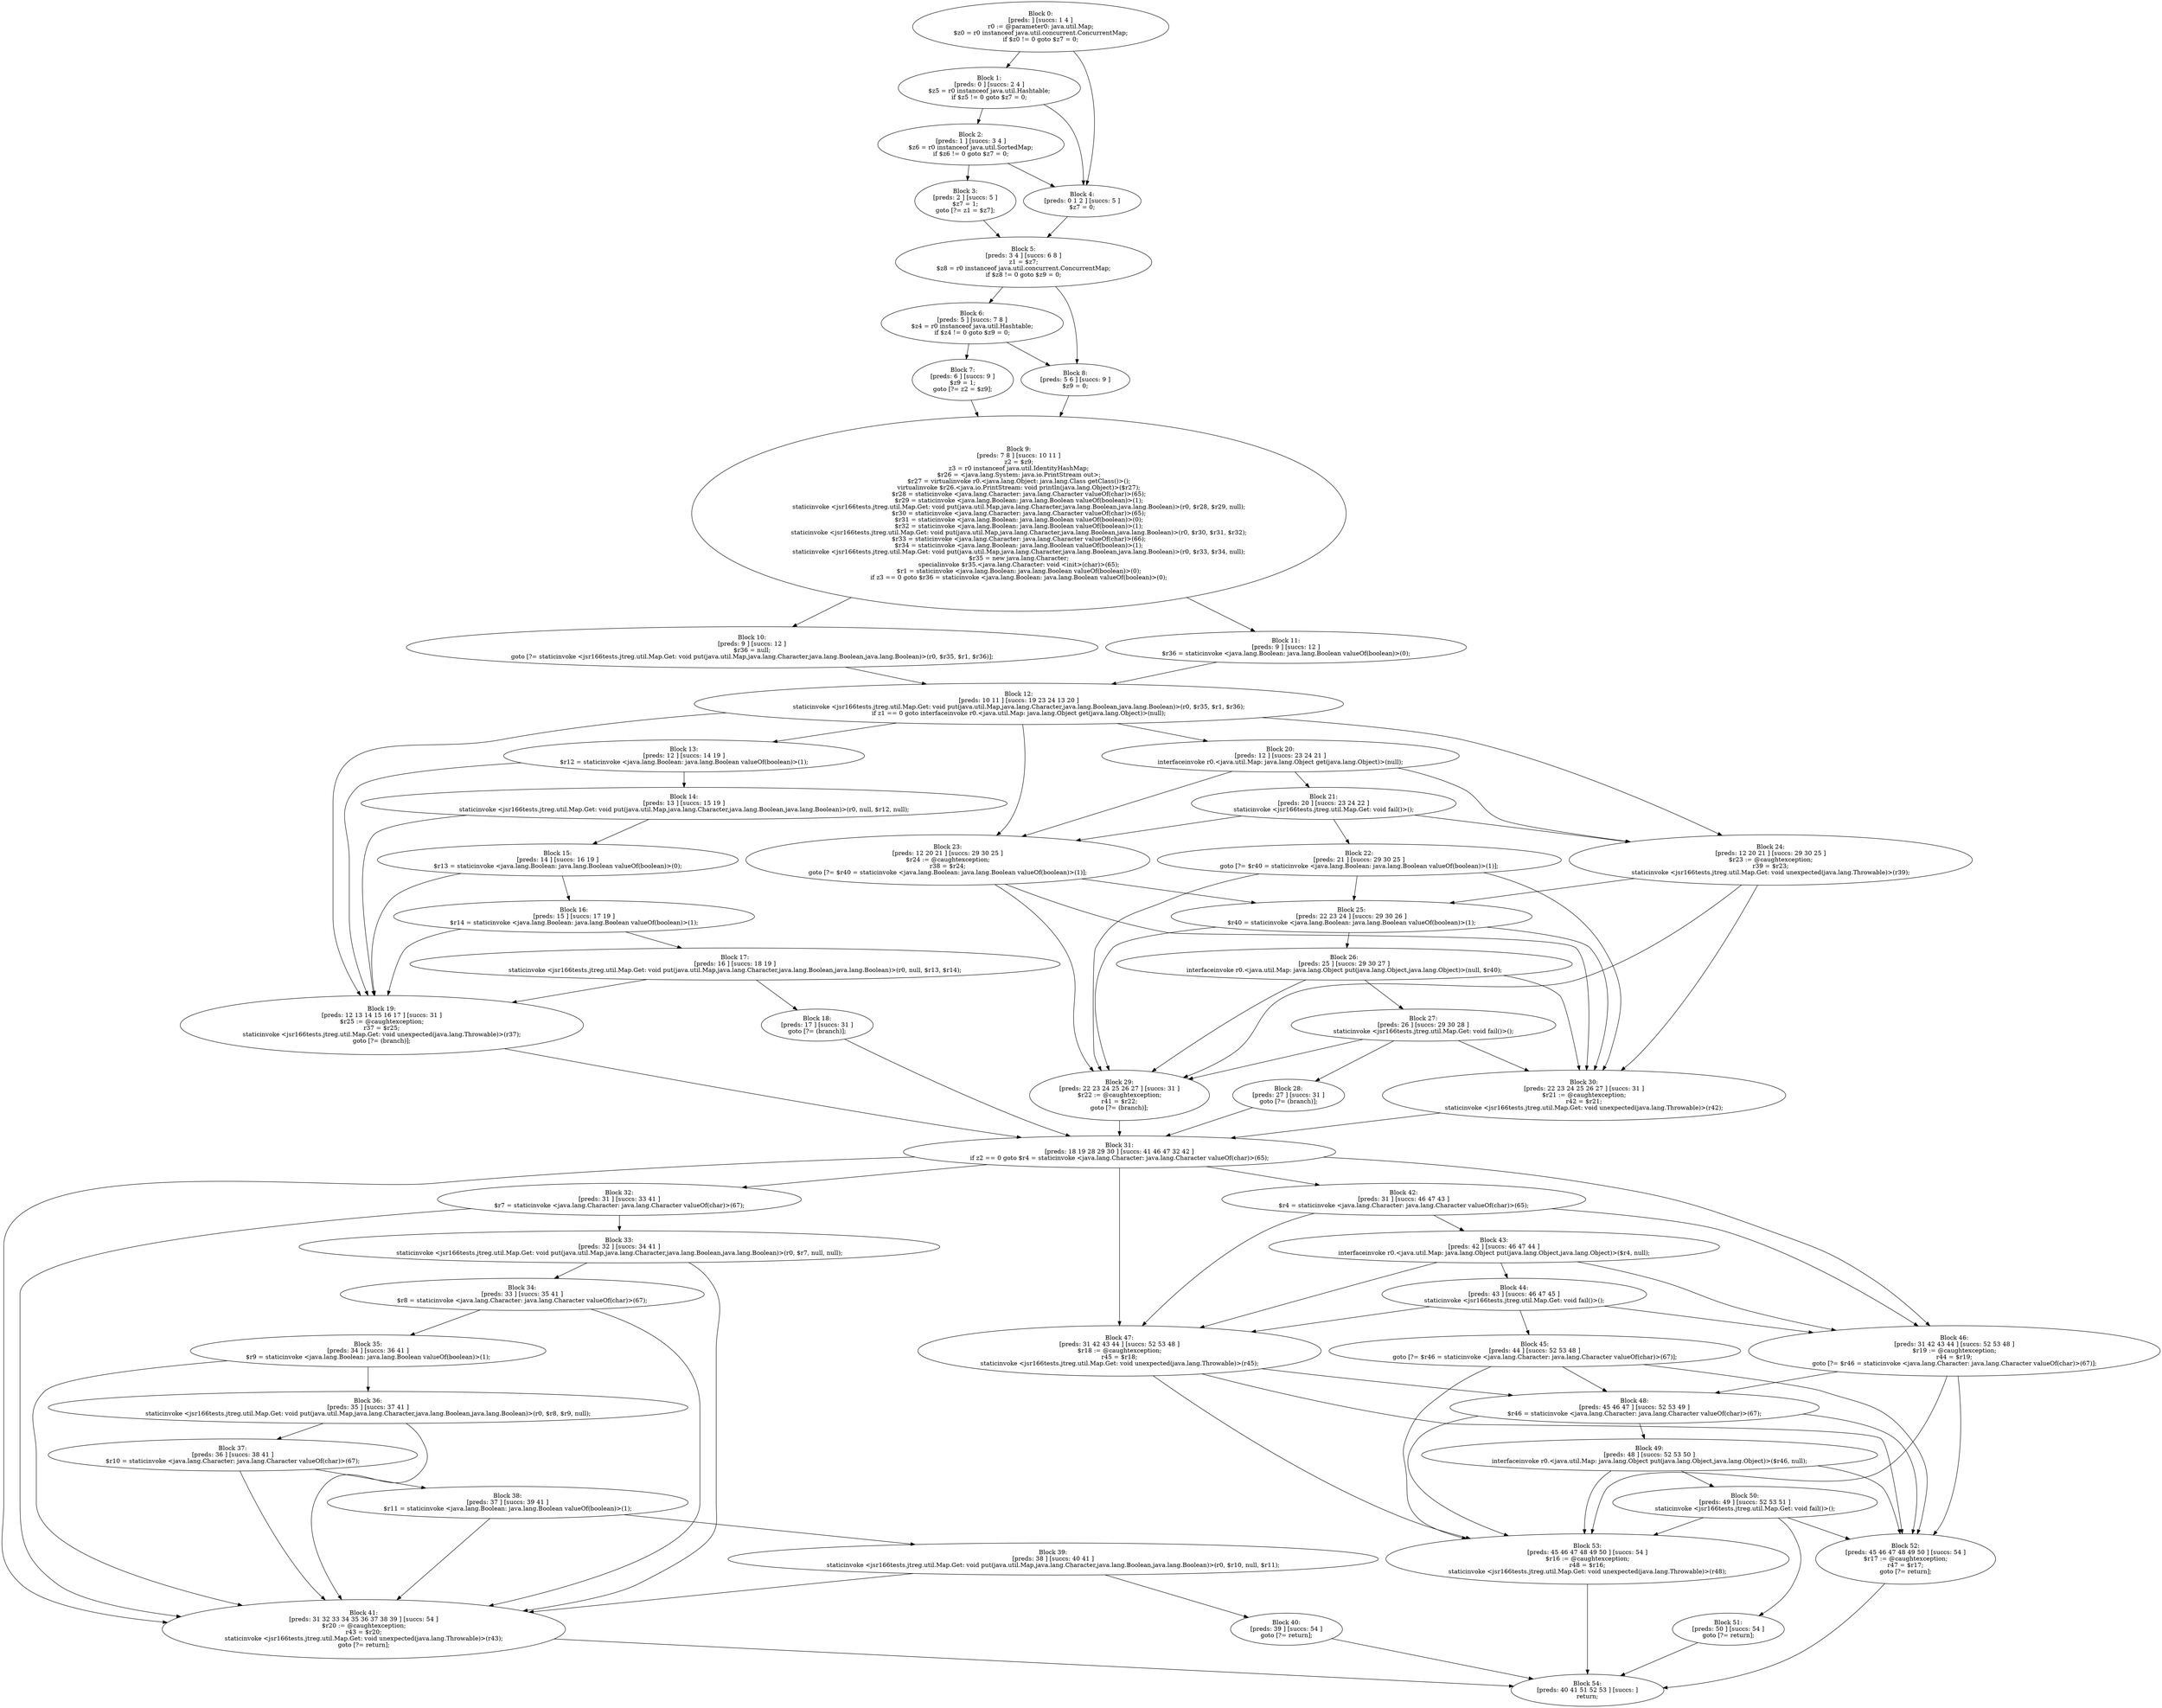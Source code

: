 digraph "unitGraph" {
    "Block 0:
[preds: ] [succs: 1 4 ]
r0 := @parameter0: java.util.Map;
$z0 = r0 instanceof java.util.concurrent.ConcurrentMap;
if $z0 != 0 goto $z7 = 0;
"
    "Block 1:
[preds: 0 ] [succs: 2 4 ]
$z5 = r0 instanceof java.util.Hashtable;
if $z5 != 0 goto $z7 = 0;
"
    "Block 2:
[preds: 1 ] [succs: 3 4 ]
$z6 = r0 instanceof java.util.SortedMap;
if $z6 != 0 goto $z7 = 0;
"
    "Block 3:
[preds: 2 ] [succs: 5 ]
$z7 = 1;
goto [?= z1 = $z7];
"
    "Block 4:
[preds: 0 1 2 ] [succs: 5 ]
$z7 = 0;
"
    "Block 5:
[preds: 3 4 ] [succs: 6 8 ]
z1 = $z7;
$z8 = r0 instanceof java.util.concurrent.ConcurrentMap;
if $z8 != 0 goto $z9 = 0;
"
    "Block 6:
[preds: 5 ] [succs: 7 8 ]
$z4 = r0 instanceof java.util.Hashtable;
if $z4 != 0 goto $z9 = 0;
"
    "Block 7:
[preds: 6 ] [succs: 9 ]
$z9 = 1;
goto [?= z2 = $z9];
"
    "Block 8:
[preds: 5 6 ] [succs: 9 ]
$z9 = 0;
"
    "Block 9:
[preds: 7 8 ] [succs: 10 11 ]
z2 = $z9;
z3 = r0 instanceof java.util.IdentityHashMap;
$r26 = <java.lang.System: java.io.PrintStream out>;
$r27 = virtualinvoke r0.<java.lang.Object: java.lang.Class getClass()>();
virtualinvoke $r26.<java.io.PrintStream: void println(java.lang.Object)>($r27);
$r28 = staticinvoke <java.lang.Character: java.lang.Character valueOf(char)>(65);
$r29 = staticinvoke <java.lang.Boolean: java.lang.Boolean valueOf(boolean)>(1);
staticinvoke <jsr166tests.jtreg.util.Map.Get: void put(java.util.Map,java.lang.Character,java.lang.Boolean,java.lang.Boolean)>(r0, $r28, $r29, null);
$r30 = staticinvoke <java.lang.Character: java.lang.Character valueOf(char)>(65);
$r31 = staticinvoke <java.lang.Boolean: java.lang.Boolean valueOf(boolean)>(0);
$r32 = staticinvoke <java.lang.Boolean: java.lang.Boolean valueOf(boolean)>(1);
staticinvoke <jsr166tests.jtreg.util.Map.Get: void put(java.util.Map,java.lang.Character,java.lang.Boolean,java.lang.Boolean)>(r0, $r30, $r31, $r32);
$r33 = staticinvoke <java.lang.Character: java.lang.Character valueOf(char)>(66);
$r34 = staticinvoke <java.lang.Boolean: java.lang.Boolean valueOf(boolean)>(1);
staticinvoke <jsr166tests.jtreg.util.Map.Get: void put(java.util.Map,java.lang.Character,java.lang.Boolean,java.lang.Boolean)>(r0, $r33, $r34, null);
$r35 = new java.lang.Character;
specialinvoke $r35.<java.lang.Character: void <init>(char)>(65);
$r1 = staticinvoke <java.lang.Boolean: java.lang.Boolean valueOf(boolean)>(0);
if z3 == 0 goto $r36 = staticinvoke <java.lang.Boolean: java.lang.Boolean valueOf(boolean)>(0);
"
    "Block 10:
[preds: 9 ] [succs: 12 ]
$r36 = null;
goto [?= staticinvoke <jsr166tests.jtreg.util.Map.Get: void put(java.util.Map,java.lang.Character,java.lang.Boolean,java.lang.Boolean)>(r0, $r35, $r1, $r36)];
"
    "Block 11:
[preds: 9 ] [succs: 12 ]
$r36 = staticinvoke <java.lang.Boolean: java.lang.Boolean valueOf(boolean)>(0);
"
    "Block 12:
[preds: 10 11 ] [succs: 19 23 24 13 20 ]
staticinvoke <jsr166tests.jtreg.util.Map.Get: void put(java.util.Map,java.lang.Character,java.lang.Boolean,java.lang.Boolean)>(r0, $r35, $r1, $r36);
if z1 == 0 goto interfaceinvoke r0.<java.util.Map: java.lang.Object get(java.lang.Object)>(null);
"
    "Block 13:
[preds: 12 ] [succs: 14 19 ]
$r12 = staticinvoke <java.lang.Boolean: java.lang.Boolean valueOf(boolean)>(1);
"
    "Block 14:
[preds: 13 ] [succs: 15 19 ]
staticinvoke <jsr166tests.jtreg.util.Map.Get: void put(java.util.Map,java.lang.Character,java.lang.Boolean,java.lang.Boolean)>(r0, null, $r12, null);
"
    "Block 15:
[preds: 14 ] [succs: 16 19 ]
$r13 = staticinvoke <java.lang.Boolean: java.lang.Boolean valueOf(boolean)>(0);
"
    "Block 16:
[preds: 15 ] [succs: 17 19 ]
$r14 = staticinvoke <java.lang.Boolean: java.lang.Boolean valueOf(boolean)>(1);
"
    "Block 17:
[preds: 16 ] [succs: 18 19 ]
staticinvoke <jsr166tests.jtreg.util.Map.Get: void put(java.util.Map,java.lang.Character,java.lang.Boolean,java.lang.Boolean)>(r0, null, $r13, $r14);
"
    "Block 18:
[preds: 17 ] [succs: 31 ]
goto [?= (branch)];
"
    "Block 19:
[preds: 12 13 14 15 16 17 ] [succs: 31 ]
$r25 := @caughtexception;
r37 = $r25;
staticinvoke <jsr166tests.jtreg.util.Map.Get: void unexpected(java.lang.Throwable)>(r37);
goto [?= (branch)];
"
    "Block 20:
[preds: 12 ] [succs: 23 24 21 ]
interfaceinvoke r0.<java.util.Map: java.lang.Object get(java.lang.Object)>(null);
"
    "Block 21:
[preds: 20 ] [succs: 23 24 22 ]
staticinvoke <jsr166tests.jtreg.util.Map.Get: void fail()>();
"
    "Block 22:
[preds: 21 ] [succs: 29 30 25 ]
goto [?= $r40 = staticinvoke <java.lang.Boolean: java.lang.Boolean valueOf(boolean)>(1)];
"
    "Block 23:
[preds: 12 20 21 ] [succs: 29 30 25 ]
$r24 := @caughtexception;
r38 = $r24;
goto [?= $r40 = staticinvoke <java.lang.Boolean: java.lang.Boolean valueOf(boolean)>(1)];
"
    "Block 24:
[preds: 12 20 21 ] [succs: 29 30 25 ]
$r23 := @caughtexception;
r39 = $r23;
staticinvoke <jsr166tests.jtreg.util.Map.Get: void unexpected(java.lang.Throwable)>(r39);
"
    "Block 25:
[preds: 22 23 24 ] [succs: 29 30 26 ]
$r40 = staticinvoke <java.lang.Boolean: java.lang.Boolean valueOf(boolean)>(1);
"
    "Block 26:
[preds: 25 ] [succs: 29 30 27 ]
interfaceinvoke r0.<java.util.Map: java.lang.Object put(java.lang.Object,java.lang.Object)>(null, $r40);
"
    "Block 27:
[preds: 26 ] [succs: 29 30 28 ]
staticinvoke <jsr166tests.jtreg.util.Map.Get: void fail()>();
"
    "Block 28:
[preds: 27 ] [succs: 31 ]
goto [?= (branch)];
"
    "Block 29:
[preds: 22 23 24 25 26 27 ] [succs: 31 ]
$r22 := @caughtexception;
r41 = $r22;
goto [?= (branch)];
"
    "Block 30:
[preds: 22 23 24 25 26 27 ] [succs: 31 ]
$r21 := @caughtexception;
r42 = $r21;
staticinvoke <jsr166tests.jtreg.util.Map.Get: void unexpected(java.lang.Throwable)>(r42);
"
    "Block 31:
[preds: 18 19 28 29 30 ] [succs: 41 46 47 32 42 ]
if z2 == 0 goto $r4 = staticinvoke <java.lang.Character: java.lang.Character valueOf(char)>(65);
"
    "Block 32:
[preds: 31 ] [succs: 33 41 ]
$r7 = staticinvoke <java.lang.Character: java.lang.Character valueOf(char)>(67);
"
    "Block 33:
[preds: 32 ] [succs: 34 41 ]
staticinvoke <jsr166tests.jtreg.util.Map.Get: void put(java.util.Map,java.lang.Character,java.lang.Boolean,java.lang.Boolean)>(r0, $r7, null, null);
"
    "Block 34:
[preds: 33 ] [succs: 35 41 ]
$r8 = staticinvoke <java.lang.Character: java.lang.Character valueOf(char)>(67);
"
    "Block 35:
[preds: 34 ] [succs: 36 41 ]
$r9 = staticinvoke <java.lang.Boolean: java.lang.Boolean valueOf(boolean)>(1);
"
    "Block 36:
[preds: 35 ] [succs: 37 41 ]
staticinvoke <jsr166tests.jtreg.util.Map.Get: void put(java.util.Map,java.lang.Character,java.lang.Boolean,java.lang.Boolean)>(r0, $r8, $r9, null);
"
    "Block 37:
[preds: 36 ] [succs: 38 41 ]
$r10 = staticinvoke <java.lang.Character: java.lang.Character valueOf(char)>(67);
"
    "Block 38:
[preds: 37 ] [succs: 39 41 ]
$r11 = staticinvoke <java.lang.Boolean: java.lang.Boolean valueOf(boolean)>(1);
"
    "Block 39:
[preds: 38 ] [succs: 40 41 ]
staticinvoke <jsr166tests.jtreg.util.Map.Get: void put(java.util.Map,java.lang.Character,java.lang.Boolean,java.lang.Boolean)>(r0, $r10, null, $r11);
"
    "Block 40:
[preds: 39 ] [succs: 54 ]
goto [?= return];
"
    "Block 41:
[preds: 31 32 33 34 35 36 37 38 39 ] [succs: 54 ]
$r20 := @caughtexception;
r43 = $r20;
staticinvoke <jsr166tests.jtreg.util.Map.Get: void unexpected(java.lang.Throwable)>(r43);
goto [?= return];
"
    "Block 42:
[preds: 31 ] [succs: 46 47 43 ]
$r4 = staticinvoke <java.lang.Character: java.lang.Character valueOf(char)>(65);
"
    "Block 43:
[preds: 42 ] [succs: 46 47 44 ]
interfaceinvoke r0.<java.util.Map: java.lang.Object put(java.lang.Object,java.lang.Object)>($r4, null);
"
    "Block 44:
[preds: 43 ] [succs: 46 47 45 ]
staticinvoke <jsr166tests.jtreg.util.Map.Get: void fail()>();
"
    "Block 45:
[preds: 44 ] [succs: 52 53 48 ]
goto [?= $r46 = staticinvoke <java.lang.Character: java.lang.Character valueOf(char)>(67)];
"
    "Block 46:
[preds: 31 42 43 44 ] [succs: 52 53 48 ]
$r19 := @caughtexception;
r44 = $r19;
goto [?= $r46 = staticinvoke <java.lang.Character: java.lang.Character valueOf(char)>(67)];
"
    "Block 47:
[preds: 31 42 43 44 ] [succs: 52 53 48 ]
$r18 := @caughtexception;
r45 = $r18;
staticinvoke <jsr166tests.jtreg.util.Map.Get: void unexpected(java.lang.Throwable)>(r45);
"
    "Block 48:
[preds: 45 46 47 ] [succs: 52 53 49 ]
$r46 = staticinvoke <java.lang.Character: java.lang.Character valueOf(char)>(67);
"
    "Block 49:
[preds: 48 ] [succs: 52 53 50 ]
interfaceinvoke r0.<java.util.Map: java.lang.Object put(java.lang.Object,java.lang.Object)>($r46, null);
"
    "Block 50:
[preds: 49 ] [succs: 52 53 51 ]
staticinvoke <jsr166tests.jtreg.util.Map.Get: void fail()>();
"
    "Block 51:
[preds: 50 ] [succs: 54 ]
goto [?= return];
"
    "Block 52:
[preds: 45 46 47 48 49 50 ] [succs: 54 ]
$r17 := @caughtexception;
r47 = $r17;
goto [?= return];
"
    "Block 53:
[preds: 45 46 47 48 49 50 ] [succs: 54 ]
$r16 := @caughtexception;
r48 = $r16;
staticinvoke <jsr166tests.jtreg.util.Map.Get: void unexpected(java.lang.Throwable)>(r48);
"
    "Block 54:
[preds: 40 41 51 52 53 ] [succs: ]
return;
"
    "Block 0:
[preds: ] [succs: 1 4 ]
r0 := @parameter0: java.util.Map;
$z0 = r0 instanceof java.util.concurrent.ConcurrentMap;
if $z0 != 0 goto $z7 = 0;
"->"Block 1:
[preds: 0 ] [succs: 2 4 ]
$z5 = r0 instanceof java.util.Hashtable;
if $z5 != 0 goto $z7 = 0;
";
    "Block 0:
[preds: ] [succs: 1 4 ]
r0 := @parameter0: java.util.Map;
$z0 = r0 instanceof java.util.concurrent.ConcurrentMap;
if $z0 != 0 goto $z7 = 0;
"->"Block 4:
[preds: 0 1 2 ] [succs: 5 ]
$z7 = 0;
";
    "Block 1:
[preds: 0 ] [succs: 2 4 ]
$z5 = r0 instanceof java.util.Hashtable;
if $z5 != 0 goto $z7 = 0;
"->"Block 2:
[preds: 1 ] [succs: 3 4 ]
$z6 = r0 instanceof java.util.SortedMap;
if $z6 != 0 goto $z7 = 0;
";
    "Block 1:
[preds: 0 ] [succs: 2 4 ]
$z5 = r0 instanceof java.util.Hashtable;
if $z5 != 0 goto $z7 = 0;
"->"Block 4:
[preds: 0 1 2 ] [succs: 5 ]
$z7 = 0;
";
    "Block 2:
[preds: 1 ] [succs: 3 4 ]
$z6 = r0 instanceof java.util.SortedMap;
if $z6 != 0 goto $z7 = 0;
"->"Block 3:
[preds: 2 ] [succs: 5 ]
$z7 = 1;
goto [?= z1 = $z7];
";
    "Block 2:
[preds: 1 ] [succs: 3 4 ]
$z6 = r0 instanceof java.util.SortedMap;
if $z6 != 0 goto $z7 = 0;
"->"Block 4:
[preds: 0 1 2 ] [succs: 5 ]
$z7 = 0;
";
    "Block 3:
[preds: 2 ] [succs: 5 ]
$z7 = 1;
goto [?= z1 = $z7];
"->"Block 5:
[preds: 3 4 ] [succs: 6 8 ]
z1 = $z7;
$z8 = r0 instanceof java.util.concurrent.ConcurrentMap;
if $z8 != 0 goto $z9 = 0;
";
    "Block 4:
[preds: 0 1 2 ] [succs: 5 ]
$z7 = 0;
"->"Block 5:
[preds: 3 4 ] [succs: 6 8 ]
z1 = $z7;
$z8 = r0 instanceof java.util.concurrent.ConcurrentMap;
if $z8 != 0 goto $z9 = 0;
";
    "Block 5:
[preds: 3 4 ] [succs: 6 8 ]
z1 = $z7;
$z8 = r0 instanceof java.util.concurrent.ConcurrentMap;
if $z8 != 0 goto $z9 = 0;
"->"Block 6:
[preds: 5 ] [succs: 7 8 ]
$z4 = r0 instanceof java.util.Hashtable;
if $z4 != 0 goto $z9 = 0;
";
    "Block 5:
[preds: 3 4 ] [succs: 6 8 ]
z1 = $z7;
$z8 = r0 instanceof java.util.concurrent.ConcurrentMap;
if $z8 != 0 goto $z9 = 0;
"->"Block 8:
[preds: 5 6 ] [succs: 9 ]
$z9 = 0;
";
    "Block 6:
[preds: 5 ] [succs: 7 8 ]
$z4 = r0 instanceof java.util.Hashtable;
if $z4 != 0 goto $z9 = 0;
"->"Block 7:
[preds: 6 ] [succs: 9 ]
$z9 = 1;
goto [?= z2 = $z9];
";
    "Block 6:
[preds: 5 ] [succs: 7 8 ]
$z4 = r0 instanceof java.util.Hashtable;
if $z4 != 0 goto $z9 = 0;
"->"Block 8:
[preds: 5 6 ] [succs: 9 ]
$z9 = 0;
";
    "Block 7:
[preds: 6 ] [succs: 9 ]
$z9 = 1;
goto [?= z2 = $z9];
"->"Block 9:
[preds: 7 8 ] [succs: 10 11 ]
z2 = $z9;
z3 = r0 instanceof java.util.IdentityHashMap;
$r26 = <java.lang.System: java.io.PrintStream out>;
$r27 = virtualinvoke r0.<java.lang.Object: java.lang.Class getClass()>();
virtualinvoke $r26.<java.io.PrintStream: void println(java.lang.Object)>($r27);
$r28 = staticinvoke <java.lang.Character: java.lang.Character valueOf(char)>(65);
$r29 = staticinvoke <java.lang.Boolean: java.lang.Boolean valueOf(boolean)>(1);
staticinvoke <jsr166tests.jtreg.util.Map.Get: void put(java.util.Map,java.lang.Character,java.lang.Boolean,java.lang.Boolean)>(r0, $r28, $r29, null);
$r30 = staticinvoke <java.lang.Character: java.lang.Character valueOf(char)>(65);
$r31 = staticinvoke <java.lang.Boolean: java.lang.Boolean valueOf(boolean)>(0);
$r32 = staticinvoke <java.lang.Boolean: java.lang.Boolean valueOf(boolean)>(1);
staticinvoke <jsr166tests.jtreg.util.Map.Get: void put(java.util.Map,java.lang.Character,java.lang.Boolean,java.lang.Boolean)>(r0, $r30, $r31, $r32);
$r33 = staticinvoke <java.lang.Character: java.lang.Character valueOf(char)>(66);
$r34 = staticinvoke <java.lang.Boolean: java.lang.Boolean valueOf(boolean)>(1);
staticinvoke <jsr166tests.jtreg.util.Map.Get: void put(java.util.Map,java.lang.Character,java.lang.Boolean,java.lang.Boolean)>(r0, $r33, $r34, null);
$r35 = new java.lang.Character;
specialinvoke $r35.<java.lang.Character: void <init>(char)>(65);
$r1 = staticinvoke <java.lang.Boolean: java.lang.Boolean valueOf(boolean)>(0);
if z3 == 0 goto $r36 = staticinvoke <java.lang.Boolean: java.lang.Boolean valueOf(boolean)>(0);
";
    "Block 8:
[preds: 5 6 ] [succs: 9 ]
$z9 = 0;
"->"Block 9:
[preds: 7 8 ] [succs: 10 11 ]
z2 = $z9;
z3 = r0 instanceof java.util.IdentityHashMap;
$r26 = <java.lang.System: java.io.PrintStream out>;
$r27 = virtualinvoke r0.<java.lang.Object: java.lang.Class getClass()>();
virtualinvoke $r26.<java.io.PrintStream: void println(java.lang.Object)>($r27);
$r28 = staticinvoke <java.lang.Character: java.lang.Character valueOf(char)>(65);
$r29 = staticinvoke <java.lang.Boolean: java.lang.Boolean valueOf(boolean)>(1);
staticinvoke <jsr166tests.jtreg.util.Map.Get: void put(java.util.Map,java.lang.Character,java.lang.Boolean,java.lang.Boolean)>(r0, $r28, $r29, null);
$r30 = staticinvoke <java.lang.Character: java.lang.Character valueOf(char)>(65);
$r31 = staticinvoke <java.lang.Boolean: java.lang.Boolean valueOf(boolean)>(0);
$r32 = staticinvoke <java.lang.Boolean: java.lang.Boolean valueOf(boolean)>(1);
staticinvoke <jsr166tests.jtreg.util.Map.Get: void put(java.util.Map,java.lang.Character,java.lang.Boolean,java.lang.Boolean)>(r0, $r30, $r31, $r32);
$r33 = staticinvoke <java.lang.Character: java.lang.Character valueOf(char)>(66);
$r34 = staticinvoke <java.lang.Boolean: java.lang.Boolean valueOf(boolean)>(1);
staticinvoke <jsr166tests.jtreg.util.Map.Get: void put(java.util.Map,java.lang.Character,java.lang.Boolean,java.lang.Boolean)>(r0, $r33, $r34, null);
$r35 = new java.lang.Character;
specialinvoke $r35.<java.lang.Character: void <init>(char)>(65);
$r1 = staticinvoke <java.lang.Boolean: java.lang.Boolean valueOf(boolean)>(0);
if z3 == 0 goto $r36 = staticinvoke <java.lang.Boolean: java.lang.Boolean valueOf(boolean)>(0);
";
    "Block 9:
[preds: 7 8 ] [succs: 10 11 ]
z2 = $z9;
z3 = r0 instanceof java.util.IdentityHashMap;
$r26 = <java.lang.System: java.io.PrintStream out>;
$r27 = virtualinvoke r0.<java.lang.Object: java.lang.Class getClass()>();
virtualinvoke $r26.<java.io.PrintStream: void println(java.lang.Object)>($r27);
$r28 = staticinvoke <java.lang.Character: java.lang.Character valueOf(char)>(65);
$r29 = staticinvoke <java.lang.Boolean: java.lang.Boolean valueOf(boolean)>(1);
staticinvoke <jsr166tests.jtreg.util.Map.Get: void put(java.util.Map,java.lang.Character,java.lang.Boolean,java.lang.Boolean)>(r0, $r28, $r29, null);
$r30 = staticinvoke <java.lang.Character: java.lang.Character valueOf(char)>(65);
$r31 = staticinvoke <java.lang.Boolean: java.lang.Boolean valueOf(boolean)>(0);
$r32 = staticinvoke <java.lang.Boolean: java.lang.Boolean valueOf(boolean)>(1);
staticinvoke <jsr166tests.jtreg.util.Map.Get: void put(java.util.Map,java.lang.Character,java.lang.Boolean,java.lang.Boolean)>(r0, $r30, $r31, $r32);
$r33 = staticinvoke <java.lang.Character: java.lang.Character valueOf(char)>(66);
$r34 = staticinvoke <java.lang.Boolean: java.lang.Boolean valueOf(boolean)>(1);
staticinvoke <jsr166tests.jtreg.util.Map.Get: void put(java.util.Map,java.lang.Character,java.lang.Boolean,java.lang.Boolean)>(r0, $r33, $r34, null);
$r35 = new java.lang.Character;
specialinvoke $r35.<java.lang.Character: void <init>(char)>(65);
$r1 = staticinvoke <java.lang.Boolean: java.lang.Boolean valueOf(boolean)>(0);
if z3 == 0 goto $r36 = staticinvoke <java.lang.Boolean: java.lang.Boolean valueOf(boolean)>(0);
"->"Block 10:
[preds: 9 ] [succs: 12 ]
$r36 = null;
goto [?= staticinvoke <jsr166tests.jtreg.util.Map.Get: void put(java.util.Map,java.lang.Character,java.lang.Boolean,java.lang.Boolean)>(r0, $r35, $r1, $r36)];
";
    "Block 9:
[preds: 7 8 ] [succs: 10 11 ]
z2 = $z9;
z3 = r0 instanceof java.util.IdentityHashMap;
$r26 = <java.lang.System: java.io.PrintStream out>;
$r27 = virtualinvoke r0.<java.lang.Object: java.lang.Class getClass()>();
virtualinvoke $r26.<java.io.PrintStream: void println(java.lang.Object)>($r27);
$r28 = staticinvoke <java.lang.Character: java.lang.Character valueOf(char)>(65);
$r29 = staticinvoke <java.lang.Boolean: java.lang.Boolean valueOf(boolean)>(1);
staticinvoke <jsr166tests.jtreg.util.Map.Get: void put(java.util.Map,java.lang.Character,java.lang.Boolean,java.lang.Boolean)>(r0, $r28, $r29, null);
$r30 = staticinvoke <java.lang.Character: java.lang.Character valueOf(char)>(65);
$r31 = staticinvoke <java.lang.Boolean: java.lang.Boolean valueOf(boolean)>(0);
$r32 = staticinvoke <java.lang.Boolean: java.lang.Boolean valueOf(boolean)>(1);
staticinvoke <jsr166tests.jtreg.util.Map.Get: void put(java.util.Map,java.lang.Character,java.lang.Boolean,java.lang.Boolean)>(r0, $r30, $r31, $r32);
$r33 = staticinvoke <java.lang.Character: java.lang.Character valueOf(char)>(66);
$r34 = staticinvoke <java.lang.Boolean: java.lang.Boolean valueOf(boolean)>(1);
staticinvoke <jsr166tests.jtreg.util.Map.Get: void put(java.util.Map,java.lang.Character,java.lang.Boolean,java.lang.Boolean)>(r0, $r33, $r34, null);
$r35 = new java.lang.Character;
specialinvoke $r35.<java.lang.Character: void <init>(char)>(65);
$r1 = staticinvoke <java.lang.Boolean: java.lang.Boolean valueOf(boolean)>(0);
if z3 == 0 goto $r36 = staticinvoke <java.lang.Boolean: java.lang.Boolean valueOf(boolean)>(0);
"->"Block 11:
[preds: 9 ] [succs: 12 ]
$r36 = staticinvoke <java.lang.Boolean: java.lang.Boolean valueOf(boolean)>(0);
";
    "Block 10:
[preds: 9 ] [succs: 12 ]
$r36 = null;
goto [?= staticinvoke <jsr166tests.jtreg.util.Map.Get: void put(java.util.Map,java.lang.Character,java.lang.Boolean,java.lang.Boolean)>(r0, $r35, $r1, $r36)];
"->"Block 12:
[preds: 10 11 ] [succs: 19 23 24 13 20 ]
staticinvoke <jsr166tests.jtreg.util.Map.Get: void put(java.util.Map,java.lang.Character,java.lang.Boolean,java.lang.Boolean)>(r0, $r35, $r1, $r36);
if z1 == 0 goto interfaceinvoke r0.<java.util.Map: java.lang.Object get(java.lang.Object)>(null);
";
    "Block 11:
[preds: 9 ] [succs: 12 ]
$r36 = staticinvoke <java.lang.Boolean: java.lang.Boolean valueOf(boolean)>(0);
"->"Block 12:
[preds: 10 11 ] [succs: 19 23 24 13 20 ]
staticinvoke <jsr166tests.jtreg.util.Map.Get: void put(java.util.Map,java.lang.Character,java.lang.Boolean,java.lang.Boolean)>(r0, $r35, $r1, $r36);
if z1 == 0 goto interfaceinvoke r0.<java.util.Map: java.lang.Object get(java.lang.Object)>(null);
";
    "Block 12:
[preds: 10 11 ] [succs: 19 23 24 13 20 ]
staticinvoke <jsr166tests.jtreg.util.Map.Get: void put(java.util.Map,java.lang.Character,java.lang.Boolean,java.lang.Boolean)>(r0, $r35, $r1, $r36);
if z1 == 0 goto interfaceinvoke r0.<java.util.Map: java.lang.Object get(java.lang.Object)>(null);
"->"Block 19:
[preds: 12 13 14 15 16 17 ] [succs: 31 ]
$r25 := @caughtexception;
r37 = $r25;
staticinvoke <jsr166tests.jtreg.util.Map.Get: void unexpected(java.lang.Throwable)>(r37);
goto [?= (branch)];
";
    "Block 12:
[preds: 10 11 ] [succs: 19 23 24 13 20 ]
staticinvoke <jsr166tests.jtreg.util.Map.Get: void put(java.util.Map,java.lang.Character,java.lang.Boolean,java.lang.Boolean)>(r0, $r35, $r1, $r36);
if z1 == 0 goto interfaceinvoke r0.<java.util.Map: java.lang.Object get(java.lang.Object)>(null);
"->"Block 23:
[preds: 12 20 21 ] [succs: 29 30 25 ]
$r24 := @caughtexception;
r38 = $r24;
goto [?= $r40 = staticinvoke <java.lang.Boolean: java.lang.Boolean valueOf(boolean)>(1)];
";
    "Block 12:
[preds: 10 11 ] [succs: 19 23 24 13 20 ]
staticinvoke <jsr166tests.jtreg.util.Map.Get: void put(java.util.Map,java.lang.Character,java.lang.Boolean,java.lang.Boolean)>(r0, $r35, $r1, $r36);
if z1 == 0 goto interfaceinvoke r0.<java.util.Map: java.lang.Object get(java.lang.Object)>(null);
"->"Block 24:
[preds: 12 20 21 ] [succs: 29 30 25 ]
$r23 := @caughtexception;
r39 = $r23;
staticinvoke <jsr166tests.jtreg.util.Map.Get: void unexpected(java.lang.Throwable)>(r39);
";
    "Block 12:
[preds: 10 11 ] [succs: 19 23 24 13 20 ]
staticinvoke <jsr166tests.jtreg.util.Map.Get: void put(java.util.Map,java.lang.Character,java.lang.Boolean,java.lang.Boolean)>(r0, $r35, $r1, $r36);
if z1 == 0 goto interfaceinvoke r0.<java.util.Map: java.lang.Object get(java.lang.Object)>(null);
"->"Block 13:
[preds: 12 ] [succs: 14 19 ]
$r12 = staticinvoke <java.lang.Boolean: java.lang.Boolean valueOf(boolean)>(1);
";
    "Block 12:
[preds: 10 11 ] [succs: 19 23 24 13 20 ]
staticinvoke <jsr166tests.jtreg.util.Map.Get: void put(java.util.Map,java.lang.Character,java.lang.Boolean,java.lang.Boolean)>(r0, $r35, $r1, $r36);
if z1 == 0 goto interfaceinvoke r0.<java.util.Map: java.lang.Object get(java.lang.Object)>(null);
"->"Block 20:
[preds: 12 ] [succs: 23 24 21 ]
interfaceinvoke r0.<java.util.Map: java.lang.Object get(java.lang.Object)>(null);
";
    "Block 13:
[preds: 12 ] [succs: 14 19 ]
$r12 = staticinvoke <java.lang.Boolean: java.lang.Boolean valueOf(boolean)>(1);
"->"Block 14:
[preds: 13 ] [succs: 15 19 ]
staticinvoke <jsr166tests.jtreg.util.Map.Get: void put(java.util.Map,java.lang.Character,java.lang.Boolean,java.lang.Boolean)>(r0, null, $r12, null);
";
    "Block 13:
[preds: 12 ] [succs: 14 19 ]
$r12 = staticinvoke <java.lang.Boolean: java.lang.Boolean valueOf(boolean)>(1);
"->"Block 19:
[preds: 12 13 14 15 16 17 ] [succs: 31 ]
$r25 := @caughtexception;
r37 = $r25;
staticinvoke <jsr166tests.jtreg.util.Map.Get: void unexpected(java.lang.Throwable)>(r37);
goto [?= (branch)];
";
    "Block 14:
[preds: 13 ] [succs: 15 19 ]
staticinvoke <jsr166tests.jtreg.util.Map.Get: void put(java.util.Map,java.lang.Character,java.lang.Boolean,java.lang.Boolean)>(r0, null, $r12, null);
"->"Block 15:
[preds: 14 ] [succs: 16 19 ]
$r13 = staticinvoke <java.lang.Boolean: java.lang.Boolean valueOf(boolean)>(0);
";
    "Block 14:
[preds: 13 ] [succs: 15 19 ]
staticinvoke <jsr166tests.jtreg.util.Map.Get: void put(java.util.Map,java.lang.Character,java.lang.Boolean,java.lang.Boolean)>(r0, null, $r12, null);
"->"Block 19:
[preds: 12 13 14 15 16 17 ] [succs: 31 ]
$r25 := @caughtexception;
r37 = $r25;
staticinvoke <jsr166tests.jtreg.util.Map.Get: void unexpected(java.lang.Throwable)>(r37);
goto [?= (branch)];
";
    "Block 15:
[preds: 14 ] [succs: 16 19 ]
$r13 = staticinvoke <java.lang.Boolean: java.lang.Boolean valueOf(boolean)>(0);
"->"Block 16:
[preds: 15 ] [succs: 17 19 ]
$r14 = staticinvoke <java.lang.Boolean: java.lang.Boolean valueOf(boolean)>(1);
";
    "Block 15:
[preds: 14 ] [succs: 16 19 ]
$r13 = staticinvoke <java.lang.Boolean: java.lang.Boolean valueOf(boolean)>(0);
"->"Block 19:
[preds: 12 13 14 15 16 17 ] [succs: 31 ]
$r25 := @caughtexception;
r37 = $r25;
staticinvoke <jsr166tests.jtreg.util.Map.Get: void unexpected(java.lang.Throwable)>(r37);
goto [?= (branch)];
";
    "Block 16:
[preds: 15 ] [succs: 17 19 ]
$r14 = staticinvoke <java.lang.Boolean: java.lang.Boolean valueOf(boolean)>(1);
"->"Block 17:
[preds: 16 ] [succs: 18 19 ]
staticinvoke <jsr166tests.jtreg.util.Map.Get: void put(java.util.Map,java.lang.Character,java.lang.Boolean,java.lang.Boolean)>(r0, null, $r13, $r14);
";
    "Block 16:
[preds: 15 ] [succs: 17 19 ]
$r14 = staticinvoke <java.lang.Boolean: java.lang.Boolean valueOf(boolean)>(1);
"->"Block 19:
[preds: 12 13 14 15 16 17 ] [succs: 31 ]
$r25 := @caughtexception;
r37 = $r25;
staticinvoke <jsr166tests.jtreg.util.Map.Get: void unexpected(java.lang.Throwable)>(r37);
goto [?= (branch)];
";
    "Block 17:
[preds: 16 ] [succs: 18 19 ]
staticinvoke <jsr166tests.jtreg.util.Map.Get: void put(java.util.Map,java.lang.Character,java.lang.Boolean,java.lang.Boolean)>(r0, null, $r13, $r14);
"->"Block 18:
[preds: 17 ] [succs: 31 ]
goto [?= (branch)];
";
    "Block 17:
[preds: 16 ] [succs: 18 19 ]
staticinvoke <jsr166tests.jtreg.util.Map.Get: void put(java.util.Map,java.lang.Character,java.lang.Boolean,java.lang.Boolean)>(r0, null, $r13, $r14);
"->"Block 19:
[preds: 12 13 14 15 16 17 ] [succs: 31 ]
$r25 := @caughtexception;
r37 = $r25;
staticinvoke <jsr166tests.jtreg.util.Map.Get: void unexpected(java.lang.Throwable)>(r37);
goto [?= (branch)];
";
    "Block 18:
[preds: 17 ] [succs: 31 ]
goto [?= (branch)];
"->"Block 31:
[preds: 18 19 28 29 30 ] [succs: 41 46 47 32 42 ]
if z2 == 0 goto $r4 = staticinvoke <java.lang.Character: java.lang.Character valueOf(char)>(65);
";
    "Block 19:
[preds: 12 13 14 15 16 17 ] [succs: 31 ]
$r25 := @caughtexception;
r37 = $r25;
staticinvoke <jsr166tests.jtreg.util.Map.Get: void unexpected(java.lang.Throwable)>(r37);
goto [?= (branch)];
"->"Block 31:
[preds: 18 19 28 29 30 ] [succs: 41 46 47 32 42 ]
if z2 == 0 goto $r4 = staticinvoke <java.lang.Character: java.lang.Character valueOf(char)>(65);
";
    "Block 20:
[preds: 12 ] [succs: 23 24 21 ]
interfaceinvoke r0.<java.util.Map: java.lang.Object get(java.lang.Object)>(null);
"->"Block 23:
[preds: 12 20 21 ] [succs: 29 30 25 ]
$r24 := @caughtexception;
r38 = $r24;
goto [?= $r40 = staticinvoke <java.lang.Boolean: java.lang.Boolean valueOf(boolean)>(1)];
";
    "Block 20:
[preds: 12 ] [succs: 23 24 21 ]
interfaceinvoke r0.<java.util.Map: java.lang.Object get(java.lang.Object)>(null);
"->"Block 24:
[preds: 12 20 21 ] [succs: 29 30 25 ]
$r23 := @caughtexception;
r39 = $r23;
staticinvoke <jsr166tests.jtreg.util.Map.Get: void unexpected(java.lang.Throwable)>(r39);
";
    "Block 20:
[preds: 12 ] [succs: 23 24 21 ]
interfaceinvoke r0.<java.util.Map: java.lang.Object get(java.lang.Object)>(null);
"->"Block 21:
[preds: 20 ] [succs: 23 24 22 ]
staticinvoke <jsr166tests.jtreg.util.Map.Get: void fail()>();
";
    "Block 21:
[preds: 20 ] [succs: 23 24 22 ]
staticinvoke <jsr166tests.jtreg.util.Map.Get: void fail()>();
"->"Block 23:
[preds: 12 20 21 ] [succs: 29 30 25 ]
$r24 := @caughtexception;
r38 = $r24;
goto [?= $r40 = staticinvoke <java.lang.Boolean: java.lang.Boolean valueOf(boolean)>(1)];
";
    "Block 21:
[preds: 20 ] [succs: 23 24 22 ]
staticinvoke <jsr166tests.jtreg.util.Map.Get: void fail()>();
"->"Block 24:
[preds: 12 20 21 ] [succs: 29 30 25 ]
$r23 := @caughtexception;
r39 = $r23;
staticinvoke <jsr166tests.jtreg.util.Map.Get: void unexpected(java.lang.Throwable)>(r39);
";
    "Block 21:
[preds: 20 ] [succs: 23 24 22 ]
staticinvoke <jsr166tests.jtreg.util.Map.Get: void fail()>();
"->"Block 22:
[preds: 21 ] [succs: 29 30 25 ]
goto [?= $r40 = staticinvoke <java.lang.Boolean: java.lang.Boolean valueOf(boolean)>(1)];
";
    "Block 22:
[preds: 21 ] [succs: 29 30 25 ]
goto [?= $r40 = staticinvoke <java.lang.Boolean: java.lang.Boolean valueOf(boolean)>(1)];
"->"Block 29:
[preds: 22 23 24 25 26 27 ] [succs: 31 ]
$r22 := @caughtexception;
r41 = $r22;
goto [?= (branch)];
";
    "Block 22:
[preds: 21 ] [succs: 29 30 25 ]
goto [?= $r40 = staticinvoke <java.lang.Boolean: java.lang.Boolean valueOf(boolean)>(1)];
"->"Block 30:
[preds: 22 23 24 25 26 27 ] [succs: 31 ]
$r21 := @caughtexception;
r42 = $r21;
staticinvoke <jsr166tests.jtreg.util.Map.Get: void unexpected(java.lang.Throwable)>(r42);
";
    "Block 22:
[preds: 21 ] [succs: 29 30 25 ]
goto [?= $r40 = staticinvoke <java.lang.Boolean: java.lang.Boolean valueOf(boolean)>(1)];
"->"Block 25:
[preds: 22 23 24 ] [succs: 29 30 26 ]
$r40 = staticinvoke <java.lang.Boolean: java.lang.Boolean valueOf(boolean)>(1);
";
    "Block 23:
[preds: 12 20 21 ] [succs: 29 30 25 ]
$r24 := @caughtexception;
r38 = $r24;
goto [?= $r40 = staticinvoke <java.lang.Boolean: java.lang.Boolean valueOf(boolean)>(1)];
"->"Block 29:
[preds: 22 23 24 25 26 27 ] [succs: 31 ]
$r22 := @caughtexception;
r41 = $r22;
goto [?= (branch)];
";
    "Block 23:
[preds: 12 20 21 ] [succs: 29 30 25 ]
$r24 := @caughtexception;
r38 = $r24;
goto [?= $r40 = staticinvoke <java.lang.Boolean: java.lang.Boolean valueOf(boolean)>(1)];
"->"Block 30:
[preds: 22 23 24 25 26 27 ] [succs: 31 ]
$r21 := @caughtexception;
r42 = $r21;
staticinvoke <jsr166tests.jtreg.util.Map.Get: void unexpected(java.lang.Throwable)>(r42);
";
    "Block 23:
[preds: 12 20 21 ] [succs: 29 30 25 ]
$r24 := @caughtexception;
r38 = $r24;
goto [?= $r40 = staticinvoke <java.lang.Boolean: java.lang.Boolean valueOf(boolean)>(1)];
"->"Block 25:
[preds: 22 23 24 ] [succs: 29 30 26 ]
$r40 = staticinvoke <java.lang.Boolean: java.lang.Boolean valueOf(boolean)>(1);
";
    "Block 24:
[preds: 12 20 21 ] [succs: 29 30 25 ]
$r23 := @caughtexception;
r39 = $r23;
staticinvoke <jsr166tests.jtreg.util.Map.Get: void unexpected(java.lang.Throwable)>(r39);
"->"Block 29:
[preds: 22 23 24 25 26 27 ] [succs: 31 ]
$r22 := @caughtexception;
r41 = $r22;
goto [?= (branch)];
";
    "Block 24:
[preds: 12 20 21 ] [succs: 29 30 25 ]
$r23 := @caughtexception;
r39 = $r23;
staticinvoke <jsr166tests.jtreg.util.Map.Get: void unexpected(java.lang.Throwable)>(r39);
"->"Block 30:
[preds: 22 23 24 25 26 27 ] [succs: 31 ]
$r21 := @caughtexception;
r42 = $r21;
staticinvoke <jsr166tests.jtreg.util.Map.Get: void unexpected(java.lang.Throwable)>(r42);
";
    "Block 24:
[preds: 12 20 21 ] [succs: 29 30 25 ]
$r23 := @caughtexception;
r39 = $r23;
staticinvoke <jsr166tests.jtreg.util.Map.Get: void unexpected(java.lang.Throwable)>(r39);
"->"Block 25:
[preds: 22 23 24 ] [succs: 29 30 26 ]
$r40 = staticinvoke <java.lang.Boolean: java.lang.Boolean valueOf(boolean)>(1);
";
    "Block 25:
[preds: 22 23 24 ] [succs: 29 30 26 ]
$r40 = staticinvoke <java.lang.Boolean: java.lang.Boolean valueOf(boolean)>(1);
"->"Block 29:
[preds: 22 23 24 25 26 27 ] [succs: 31 ]
$r22 := @caughtexception;
r41 = $r22;
goto [?= (branch)];
";
    "Block 25:
[preds: 22 23 24 ] [succs: 29 30 26 ]
$r40 = staticinvoke <java.lang.Boolean: java.lang.Boolean valueOf(boolean)>(1);
"->"Block 30:
[preds: 22 23 24 25 26 27 ] [succs: 31 ]
$r21 := @caughtexception;
r42 = $r21;
staticinvoke <jsr166tests.jtreg.util.Map.Get: void unexpected(java.lang.Throwable)>(r42);
";
    "Block 25:
[preds: 22 23 24 ] [succs: 29 30 26 ]
$r40 = staticinvoke <java.lang.Boolean: java.lang.Boolean valueOf(boolean)>(1);
"->"Block 26:
[preds: 25 ] [succs: 29 30 27 ]
interfaceinvoke r0.<java.util.Map: java.lang.Object put(java.lang.Object,java.lang.Object)>(null, $r40);
";
    "Block 26:
[preds: 25 ] [succs: 29 30 27 ]
interfaceinvoke r0.<java.util.Map: java.lang.Object put(java.lang.Object,java.lang.Object)>(null, $r40);
"->"Block 29:
[preds: 22 23 24 25 26 27 ] [succs: 31 ]
$r22 := @caughtexception;
r41 = $r22;
goto [?= (branch)];
";
    "Block 26:
[preds: 25 ] [succs: 29 30 27 ]
interfaceinvoke r0.<java.util.Map: java.lang.Object put(java.lang.Object,java.lang.Object)>(null, $r40);
"->"Block 30:
[preds: 22 23 24 25 26 27 ] [succs: 31 ]
$r21 := @caughtexception;
r42 = $r21;
staticinvoke <jsr166tests.jtreg.util.Map.Get: void unexpected(java.lang.Throwable)>(r42);
";
    "Block 26:
[preds: 25 ] [succs: 29 30 27 ]
interfaceinvoke r0.<java.util.Map: java.lang.Object put(java.lang.Object,java.lang.Object)>(null, $r40);
"->"Block 27:
[preds: 26 ] [succs: 29 30 28 ]
staticinvoke <jsr166tests.jtreg.util.Map.Get: void fail()>();
";
    "Block 27:
[preds: 26 ] [succs: 29 30 28 ]
staticinvoke <jsr166tests.jtreg.util.Map.Get: void fail()>();
"->"Block 29:
[preds: 22 23 24 25 26 27 ] [succs: 31 ]
$r22 := @caughtexception;
r41 = $r22;
goto [?= (branch)];
";
    "Block 27:
[preds: 26 ] [succs: 29 30 28 ]
staticinvoke <jsr166tests.jtreg.util.Map.Get: void fail()>();
"->"Block 30:
[preds: 22 23 24 25 26 27 ] [succs: 31 ]
$r21 := @caughtexception;
r42 = $r21;
staticinvoke <jsr166tests.jtreg.util.Map.Get: void unexpected(java.lang.Throwable)>(r42);
";
    "Block 27:
[preds: 26 ] [succs: 29 30 28 ]
staticinvoke <jsr166tests.jtreg.util.Map.Get: void fail()>();
"->"Block 28:
[preds: 27 ] [succs: 31 ]
goto [?= (branch)];
";
    "Block 28:
[preds: 27 ] [succs: 31 ]
goto [?= (branch)];
"->"Block 31:
[preds: 18 19 28 29 30 ] [succs: 41 46 47 32 42 ]
if z2 == 0 goto $r4 = staticinvoke <java.lang.Character: java.lang.Character valueOf(char)>(65);
";
    "Block 29:
[preds: 22 23 24 25 26 27 ] [succs: 31 ]
$r22 := @caughtexception;
r41 = $r22;
goto [?= (branch)];
"->"Block 31:
[preds: 18 19 28 29 30 ] [succs: 41 46 47 32 42 ]
if z2 == 0 goto $r4 = staticinvoke <java.lang.Character: java.lang.Character valueOf(char)>(65);
";
    "Block 30:
[preds: 22 23 24 25 26 27 ] [succs: 31 ]
$r21 := @caughtexception;
r42 = $r21;
staticinvoke <jsr166tests.jtreg.util.Map.Get: void unexpected(java.lang.Throwable)>(r42);
"->"Block 31:
[preds: 18 19 28 29 30 ] [succs: 41 46 47 32 42 ]
if z2 == 0 goto $r4 = staticinvoke <java.lang.Character: java.lang.Character valueOf(char)>(65);
";
    "Block 31:
[preds: 18 19 28 29 30 ] [succs: 41 46 47 32 42 ]
if z2 == 0 goto $r4 = staticinvoke <java.lang.Character: java.lang.Character valueOf(char)>(65);
"->"Block 41:
[preds: 31 32 33 34 35 36 37 38 39 ] [succs: 54 ]
$r20 := @caughtexception;
r43 = $r20;
staticinvoke <jsr166tests.jtreg.util.Map.Get: void unexpected(java.lang.Throwable)>(r43);
goto [?= return];
";
    "Block 31:
[preds: 18 19 28 29 30 ] [succs: 41 46 47 32 42 ]
if z2 == 0 goto $r4 = staticinvoke <java.lang.Character: java.lang.Character valueOf(char)>(65);
"->"Block 46:
[preds: 31 42 43 44 ] [succs: 52 53 48 ]
$r19 := @caughtexception;
r44 = $r19;
goto [?= $r46 = staticinvoke <java.lang.Character: java.lang.Character valueOf(char)>(67)];
";
    "Block 31:
[preds: 18 19 28 29 30 ] [succs: 41 46 47 32 42 ]
if z2 == 0 goto $r4 = staticinvoke <java.lang.Character: java.lang.Character valueOf(char)>(65);
"->"Block 47:
[preds: 31 42 43 44 ] [succs: 52 53 48 ]
$r18 := @caughtexception;
r45 = $r18;
staticinvoke <jsr166tests.jtreg.util.Map.Get: void unexpected(java.lang.Throwable)>(r45);
";
    "Block 31:
[preds: 18 19 28 29 30 ] [succs: 41 46 47 32 42 ]
if z2 == 0 goto $r4 = staticinvoke <java.lang.Character: java.lang.Character valueOf(char)>(65);
"->"Block 32:
[preds: 31 ] [succs: 33 41 ]
$r7 = staticinvoke <java.lang.Character: java.lang.Character valueOf(char)>(67);
";
    "Block 31:
[preds: 18 19 28 29 30 ] [succs: 41 46 47 32 42 ]
if z2 == 0 goto $r4 = staticinvoke <java.lang.Character: java.lang.Character valueOf(char)>(65);
"->"Block 42:
[preds: 31 ] [succs: 46 47 43 ]
$r4 = staticinvoke <java.lang.Character: java.lang.Character valueOf(char)>(65);
";
    "Block 32:
[preds: 31 ] [succs: 33 41 ]
$r7 = staticinvoke <java.lang.Character: java.lang.Character valueOf(char)>(67);
"->"Block 33:
[preds: 32 ] [succs: 34 41 ]
staticinvoke <jsr166tests.jtreg.util.Map.Get: void put(java.util.Map,java.lang.Character,java.lang.Boolean,java.lang.Boolean)>(r0, $r7, null, null);
";
    "Block 32:
[preds: 31 ] [succs: 33 41 ]
$r7 = staticinvoke <java.lang.Character: java.lang.Character valueOf(char)>(67);
"->"Block 41:
[preds: 31 32 33 34 35 36 37 38 39 ] [succs: 54 ]
$r20 := @caughtexception;
r43 = $r20;
staticinvoke <jsr166tests.jtreg.util.Map.Get: void unexpected(java.lang.Throwable)>(r43);
goto [?= return];
";
    "Block 33:
[preds: 32 ] [succs: 34 41 ]
staticinvoke <jsr166tests.jtreg.util.Map.Get: void put(java.util.Map,java.lang.Character,java.lang.Boolean,java.lang.Boolean)>(r0, $r7, null, null);
"->"Block 34:
[preds: 33 ] [succs: 35 41 ]
$r8 = staticinvoke <java.lang.Character: java.lang.Character valueOf(char)>(67);
";
    "Block 33:
[preds: 32 ] [succs: 34 41 ]
staticinvoke <jsr166tests.jtreg.util.Map.Get: void put(java.util.Map,java.lang.Character,java.lang.Boolean,java.lang.Boolean)>(r0, $r7, null, null);
"->"Block 41:
[preds: 31 32 33 34 35 36 37 38 39 ] [succs: 54 ]
$r20 := @caughtexception;
r43 = $r20;
staticinvoke <jsr166tests.jtreg.util.Map.Get: void unexpected(java.lang.Throwable)>(r43);
goto [?= return];
";
    "Block 34:
[preds: 33 ] [succs: 35 41 ]
$r8 = staticinvoke <java.lang.Character: java.lang.Character valueOf(char)>(67);
"->"Block 35:
[preds: 34 ] [succs: 36 41 ]
$r9 = staticinvoke <java.lang.Boolean: java.lang.Boolean valueOf(boolean)>(1);
";
    "Block 34:
[preds: 33 ] [succs: 35 41 ]
$r8 = staticinvoke <java.lang.Character: java.lang.Character valueOf(char)>(67);
"->"Block 41:
[preds: 31 32 33 34 35 36 37 38 39 ] [succs: 54 ]
$r20 := @caughtexception;
r43 = $r20;
staticinvoke <jsr166tests.jtreg.util.Map.Get: void unexpected(java.lang.Throwable)>(r43);
goto [?= return];
";
    "Block 35:
[preds: 34 ] [succs: 36 41 ]
$r9 = staticinvoke <java.lang.Boolean: java.lang.Boolean valueOf(boolean)>(1);
"->"Block 36:
[preds: 35 ] [succs: 37 41 ]
staticinvoke <jsr166tests.jtreg.util.Map.Get: void put(java.util.Map,java.lang.Character,java.lang.Boolean,java.lang.Boolean)>(r0, $r8, $r9, null);
";
    "Block 35:
[preds: 34 ] [succs: 36 41 ]
$r9 = staticinvoke <java.lang.Boolean: java.lang.Boolean valueOf(boolean)>(1);
"->"Block 41:
[preds: 31 32 33 34 35 36 37 38 39 ] [succs: 54 ]
$r20 := @caughtexception;
r43 = $r20;
staticinvoke <jsr166tests.jtreg.util.Map.Get: void unexpected(java.lang.Throwable)>(r43);
goto [?= return];
";
    "Block 36:
[preds: 35 ] [succs: 37 41 ]
staticinvoke <jsr166tests.jtreg.util.Map.Get: void put(java.util.Map,java.lang.Character,java.lang.Boolean,java.lang.Boolean)>(r0, $r8, $r9, null);
"->"Block 37:
[preds: 36 ] [succs: 38 41 ]
$r10 = staticinvoke <java.lang.Character: java.lang.Character valueOf(char)>(67);
";
    "Block 36:
[preds: 35 ] [succs: 37 41 ]
staticinvoke <jsr166tests.jtreg.util.Map.Get: void put(java.util.Map,java.lang.Character,java.lang.Boolean,java.lang.Boolean)>(r0, $r8, $r9, null);
"->"Block 41:
[preds: 31 32 33 34 35 36 37 38 39 ] [succs: 54 ]
$r20 := @caughtexception;
r43 = $r20;
staticinvoke <jsr166tests.jtreg.util.Map.Get: void unexpected(java.lang.Throwable)>(r43);
goto [?= return];
";
    "Block 37:
[preds: 36 ] [succs: 38 41 ]
$r10 = staticinvoke <java.lang.Character: java.lang.Character valueOf(char)>(67);
"->"Block 38:
[preds: 37 ] [succs: 39 41 ]
$r11 = staticinvoke <java.lang.Boolean: java.lang.Boolean valueOf(boolean)>(1);
";
    "Block 37:
[preds: 36 ] [succs: 38 41 ]
$r10 = staticinvoke <java.lang.Character: java.lang.Character valueOf(char)>(67);
"->"Block 41:
[preds: 31 32 33 34 35 36 37 38 39 ] [succs: 54 ]
$r20 := @caughtexception;
r43 = $r20;
staticinvoke <jsr166tests.jtreg.util.Map.Get: void unexpected(java.lang.Throwable)>(r43);
goto [?= return];
";
    "Block 38:
[preds: 37 ] [succs: 39 41 ]
$r11 = staticinvoke <java.lang.Boolean: java.lang.Boolean valueOf(boolean)>(1);
"->"Block 39:
[preds: 38 ] [succs: 40 41 ]
staticinvoke <jsr166tests.jtreg.util.Map.Get: void put(java.util.Map,java.lang.Character,java.lang.Boolean,java.lang.Boolean)>(r0, $r10, null, $r11);
";
    "Block 38:
[preds: 37 ] [succs: 39 41 ]
$r11 = staticinvoke <java.lang.Boolean: java.lang.Boolean valueOf(boolean)>(1);
"->"Block 41:
[preds: 31 32 33 34 35 36 37 38 39 ] [succs: 54 ]
$r20 := @caughtexception;
r43 = $r20;
staticinvoke <jsr166tests.jtreg.util.Map.Get: void unexpected(java.lang.Throwable)>(r43);
goto [?= return];
";
    "Block 39:
[preds: 38 ] [succs: 40 41 ]
staticinvoke <jsr166tests.jtreg.util.Map.Get: void put(java.util.Map,java.lang.Character,java.lang.Boolean,java.lang.Boolean)>(r0, $r10, null, $r11);
"->"Block 40:
[preds: 39 ] [succs: 54 ]
goto [?= return];
";
    "Block 39:
[preds: 38 ] [succs: 40 41 ]
staticinvoke <jsr166tests.jtreg.util.Map.Get: void put(java.util.Map,java.lang.Character,java.lang.Boolean,java.lang.Boolean)>(r0, $r10, null, $r11);
"->"Block 41:
[preds: 31 32 33 34 35 36 37 38 39 ] [succs: 54 ]
$r20 := @caughtexception;
r43 = $r20;
staticinvoke <jsr166tests.jtreg.util.Map.Get: void unexpected(java.lang.Throwable)>(r43);
goto [?= return];
";
    "Block 40:
[preds: 39 ] [succs: 54 ]
goto [?= return];
"->"Block 54:
[preds: 40 41 51 52 53 ] [succs: ]
return;
";
    "Block 41:
[preds: 31 32 33 34 35 36 37 38 39 ] [succs: 54 ]
$r20 := @caughtexception;
r43 = $r20;
staticinvoke <jsr166tests.jtreg.util.Map.Get: void unexpected(java.lang.Throwable)>(r43);
goto [?= return];
"->"Block 54:
[preds: 40 41 51 52 53 ] [succs: ]
return;
";
    "Block 42:
[preds: 31 ] [succs: 46 47 43 ]
$r4 = staticinvoke <java.lang.Character: java.lang.Character valueOf(char)>(65);
"->"Block 46:
[preds: 31 42 43 44 ] [succs: 52 53 48 ]
$r19 := @caughtexception;
r44 = $r19;
goto [?= $r46 = staticinvoke <java.lang.Character: java.lang.Character valueOf(char)>(67)];
";
    "Block 42:
[preds: 31 ] [succs: 46 47 43 ]
$r4 = staticinvoke <java.lang.Character: java.lang.Character valueOf(char)>(65);
"->"Block 47:
[preds: 31 42 43 44 ] [succs: 52 53 48 ]
$r18 := @caughtexception;
r45 = $r18;
staticinvoke <jsr166tests.jtreg.util.Map.Get: void unexpected(java.lang.Throwable)>(r45);
";
    "Block 42:
[preds: 31 ] [succs: 46 47 43 ]
$r4 = staticinvoke <java.lang.Character: java.lang.Character valueOf(char)>(65);
"->"Block 43:
[preds: 42 ] [succs: 46 47 44 ]
interfaceinvoke r0.<java.util.Map: java.lang.Object put(java.lang.Object,java.lang.Object)>($r4, null);
";
    "Block 43:
[preds: 42 ] [succs: 46 47 44 ]
interfaceinvoke r0.<java.util.Map: java.lang.Object put(java.lang.Object,java.lang.Object)>($r4, null);
"->"Block 46:
[preds: 31 42 43 44 ] [succs: 52 53 48 ]
$r19 := @caughtexception;
r44 = $r19;
goto [?= $r46 = staticinvoke <java.lang.Character: java.lang.Character valueOf(char)>(67)];
";
    "Block 43:
[preds: 42 ] [succs: 46 47 44 ]
interfaceinvoke r0.<java.util.Map: java.lang.Object put(java.lang.Object,java.lang.Object)>($r4, null);
"->"Block 47:
[preds: 31 42 43 44 ] [succs: 52 53 48 ]
$r18 := @caughtexception;
r45 = $r18;
staticinvoke <jsr166tests.jtreg.util.Map.Get: void unexpected(java.lang.Throwable)>(r45);
";
    "Block 43:
[preds: 42 ] [succs: 46 47 44 ]
interfaceinvoke r0.<java.util.Map: java.lang.Object put(java.lang.Object,java.lang.Object)>($r4, null);
"->"Block 44:
[preds: 43 ] [succs: 46 47 45 ]
staticinvoke <jsr166tests.jtreg.util.Map.Get: void fail()>();
";
    "Block 44:
[preds: 43 ] [succs: 46 47 45 ]
staticinvoke <jsr166tests.jtreg.util.Map.Get: void fail()>();
"->"Block 46:
[preds: 31 42 43 44 ] [succs: 52 53 48 ]
$r19 := @caughtexception;
r44 = $r19;
goto [?= $r46 = staticinvoke <java.lang.Character: java.lang.Character valueOf(char)>(67)];
";
    "Block 44:
[preds: 43 ] [succs: 46 47 45 ]
staticinvoke <jsr166tests.jtreg.util.Map.Get: void fail()>();
"->"Block 47:
[preds: 31 42 43 44 ] [succs: 52 53 48 ]
$r18 := @caughtexception;
r45 = $r18;
staticinvoke <jsr166tests.jtreg.util.Map.Get: void unexpected(java.lang.Throwable)>(r45);
";
    "Block 44:
[preds: 43 ] [succs: 46 47 45 ]
staticinvoke <jsr166tests.jtreg.util.Map.Get: void fail()>();
"->"Block 45:
[preds: 44 ] [succs: 52 53 48 ]
goto [?= $r46 = staticinvoke <java.lang.Character: java.lang.Character valueOf(char)>(67)];
";
    "Block 45:
[preds: 44 ] [succs: 52 53 48 ]
goto [?= $r46 = staticinvoke <java.lang.Character: java.lang.Character valueOf(char)>(67)];
"->"Block 52:
[preds: 45 46 47 48 49 50 ] [succs: 54 ]
$r17 := @caughtexception;
r47 = $r17;
goto [?= return];
";
    "Block 45:
[preds: 44 ] [succs: 52 53 48 ]
goto [?= $r46 = staticinvoke <java.lang.Character: java.lang.Character valueOf(char)>(67)];
"->"Block 53:
[preds: 45 46 47 48 49 50 ] [succs: 54 ]
$r16 := @caughtexception;
r48 = $r16;
staticinvoke <jsr166tests.jtreg.util.Map.Get: void unexpected(java.lang.Throwable)>(r48);
";
    "Block 45:
[preds: 44 ] [succs: 52 53 48 ]
goto [?= $r46 = staticinvoke <java.lang.Character: java.lang.Character valueOf(char)>(67)];
"->"Block 48:
[preds: 45 46 47 ] [succs: 52 53 49 ]
$r46 = staticinvoke <java.lang.Character: java.lang.Character valueOf(char)>(67);
";
    "Block 46:
[preds: 31 42 43 44 ] [succs: 52 53 48 ]
$r19 := @caughtexception;
r44 = $r19;
goto [?= $r46 = staticinvoke <java.lang.Character: java.lang.Character valueOf(char)>(67)];
"->"Block 52:
[preds: 45 46 47 48 49 50 ] [succs: 54 ]
$r17 := @caughtexception;
r47 = $r17;
goto [?= return];
";
    "Block 46:
[preds: 31 42 43 44 ] [succs: 52 53 48 ]
$r19 := @caughtexception;
r44 = $r19;
goto [?= $r46 = staticinvoke <java.lang.Character: java.lang.Character valueOf(char)>(67)];
"->"Block 53:
[preds: 45 46 47 48 49 50 ] [succs: 54 ]
$r16 := @caughtexception;
r48 = $r16;
staticinvoke <jsr166tests.jtreg.util.Map.Get: void unexpected(java.lang.Throwable)>(r48);
";
    "Block 46:
[preds: 31 42 43 44 ] [succs: 52 53 48 ]
$r19 := @caughtexception;
r44 = $r19;
goto [?= $r46 = staticinvoke <java.lang.Character: java.lang.Character valueOf(char)>(67)];
"->"Block 48:
[preds: 45 46 47 ] [succs: 52 53 49 ]
$r46 = staticinvoke <java.lang.Character: java.lang.Character valueOf(char)>(67);
";
    "Block 47:
[preds: 31 42 43 44 ] [succs: 52 53 48 ]
$r18 := @caughtexception;
r45 = $r18;
staticinvoke <jsr166tests.jtreg.util.Map.Get: void unexpected(java.lang.Throwable)>(r45);
"->"Block 52:
[preds: 45 46 47 48 49 50 ] [succs: 54 ]
$r17 := @caughtexception;
r47 = $r17;
goto [?= return];
";
    "Block 47:
[preds: 31 42 43 44 ] [succs: 52 53 48 ]
$r18 := @caughtexception;
r45 = $r18;
staticinvoke <jsr166tests.jtreg.util.Map.Get: void unexpected(java.lang.Throwable)>(r45);
"->"Block 53:
[preds: 45 46 47 48 49 50 ] [succs: 54 ]
$r16 := @caughtexception;
r48 = $r16;
staticinvoke <jsr166tests.jtreg.util.Map.Get: void unexpected(java.lang.Throwable)>(r48);
";
    "Block 47:
[preds: 31 42 43 44 ] [succs: 52 53 48 ]
$r18 := @caughtexception;
r45 = $r18;
staticinvoke <jsr166tests.jtreg.util.Map.Get: void unexpected(java.lang.Throwable)>(r45);
"->"Block 48:
[preds: 45 46 47 ] [succs: 52 53 49 ]
$r46 = staticinvoke <java.lang.Character: java.lang.Character valueOf(char)>(67);
";
    "Block 48:
[preds: 45 46 47 ] [succs: 52 53 49 ]
$r46 = staticinvoke <java.lang.Character: java.lang.Character valueOf(char)>(67);
"->"Block 52:
[preds: 45 46 47 48 49 50 ] [succs: 54 ]
$r17 := @caughtexception;
r47 = $r17;
goto [?= return];
";
    "Block 48:
[preds: 45 46 47 ] [succs: 52 53 49 ]
$r46 = staticinvoke <java.lang.Character: java.lang.Character valueOf(char)>(67);
"->"Block 53:
[preds: 45 46 47 48 49 50 ] [succs: 54 ]
$r16 := @caughtexception;
r48 = $r16;
staticinvoke <jsr166tests.jtreg.util.Map.Get: void unexpected(java.lang.Throwable)>(r48);
";
    "Block 48:
[preds: 45 46 47 ] [succs: 52 53 49 ]
$r46 = staticinvoke <java.lang.Character: java.lang.Character valueOf(char)>(67);
"->"Block 49:
[preds: 48 ] [succs: 52 53 50 ]
interfaceinvoke r0.<java.util.Map: java.lang.Object put(java.lang.Object,java.lang.Object)>($r46, null);
";
    "Block 49:
[preds: 48 ] [succs: 52 53 50 ]
interfaceinvoke r0.<java.util.Map: java.lang.Object put(java.lang.Object,java.lang.Object)>($r46, null);
"->"Block 52:
[preds: 45 46 47 48 49 50 ] [succs: 54 ]
$r17 := @caughtexception;
r47 = $r17;
goto [?= return];
";
    "Block 49:
[preds: 48 ] [succs: 52 53 50 ]
interfaceinvoke r0.<java.util.Map: java.lang.Object put(java.lang.Object,java.lang.Object)>($r46, null);
"->"Block 53:
[preds: 45 46 47 48 49 50 ] [succs: 54 ]
$r16 := @caughtexception;
r48 = $r16;
staticinvoke <jsr166tests.jtreg.util.Map.Get: void unexpected(java.lang.Throwable)>(r48);
";
    "Block 49:
[preds: 48 ] [succs: 52 53 50 ]
interfaceinvoke r0.<java.util.Map: java.lang.Object put(java.lang.Object,java.lang.Object)>($r46, null);
"->"Block 50:
[preds: 49 ] [succs: 52 53 51 ]
staticinvoke <jsr166tests.jtreg.util.Map.Get: void fail()>();
";
    "Block 50:
[preds: 49 ] [succs: 52 53 51 ]
staticinvoke <jsr166tests.jtreg.util.Map.Get: void fail()>();
"->"Block 52:
[preds: 45 46 47 48 49 50 ] [succs: 54 ]
$r17 := @caughtexception;
r47 = $r17;
goto [?= return];
";
    "Block 50:
[preds: 49 ] [succs: 52 53 51 ]
staticinvoke <jsr166tests.jtreg.util.Map.Get: void fail()>();
"->"Block 53:
[preds: 45 46 47 48 49 50 ] [succs: 54 ]
$r16 := @caughtexception;
r48 = $r16;
staticinvoke <jsr166tests.jtreg.util.Map.Get: void unexpected(java.lang.Throwable)>(r48);
";
    "Block 50:
[preds: 49 ] [succs: 52 53 51 ]
staticinvoke <jsr166tests.jtreg.util.Map.Get: void fail()>();
"->"Block 51:
[preds: 50 ] [succs: 54 ]
goto [?= return];
";
    "Block 51:
[preds: 50 ] [succs: 54 ]
goto [?= return];
"->"Block 54:
[preds: 40 41 51 52 53 ] [succs: ]
return;
";
    "Block 52:
[preds: 45 46 47 48 49 50 ] [succs: 54 ]
$r17 := @caughtexception;
r47 = $r17;
goto [?= return];
"->"Block 54:
[preds: 40 41 51 52 53 ] [succs: ]
return;
";
    "Block 53:
[preds: 45 46 47 48 49 50 ] [succs: 54 ]
$r16 := @caughtexception;
r48 = $r16;
staticinvoke <jsr166tests.jtreg.util.Map.Get: void unexpected(java.lang.Throwable)>(r48);
"->"Block 54:
[preds: 40 41 51 52 53 ] [succs: ]
return;
";
}
